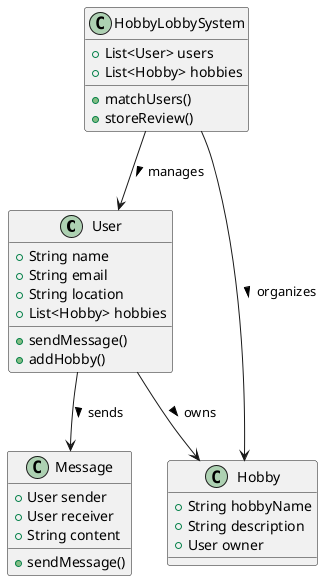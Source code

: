 @startuml
class User {
    + String name
    + String email
    + String location
    + List<Hobby> hobbies
    + sendMessage()
    + addHobby()
}

class Hobby {
    + String hobbyName
    + String description
    + User owner
}

class Message {
    + User sender
    + User receiver
    + String content
    + sendMessage()
}

class HobbyLobbySystem {
    + List<User> users
    + List<Hobby> hobbies
    + matchUsers()
    + storeReview()
}

User --> Hobby : owns >
User --> Message : sends >
HobbyLobbySystem --> User : manages >
HobbyLobbySystem --> Hobby : organizes >

@enduml
